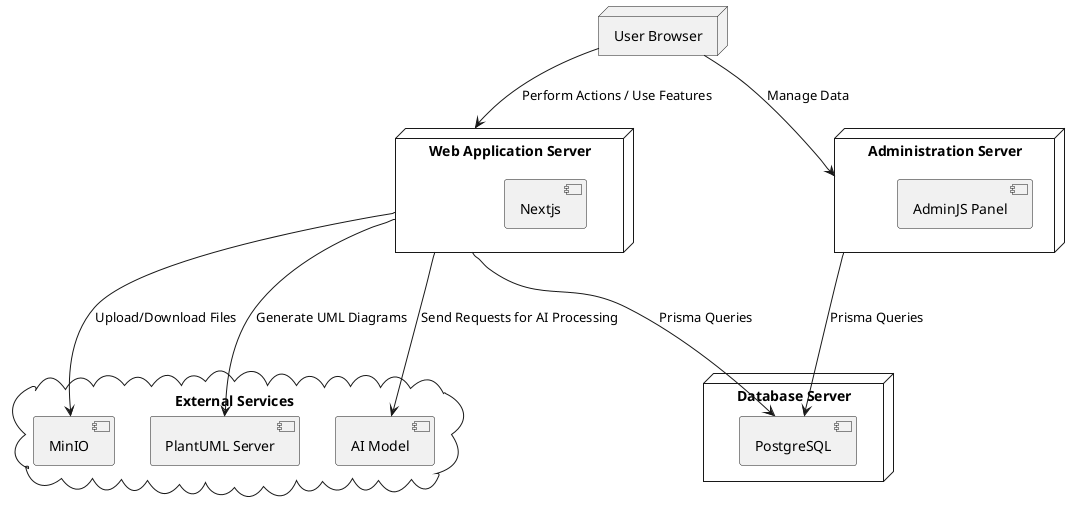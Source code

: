 @startuml
node "User Browser" as UserBrowser

node "Web Application Server" as WebApp {
    [Nextjs]
}

node "Administration Server" as AdminJS {
    [AdminJS Panel]
    
}

cloud "External Services" as ExternalServices {
    [MinIO]
    [PlantUML Server]
    [AI Model]
}

node "Database Server" as Database {
    [PostgreSQL]
}

UserBrowser --> WebApp :  Perform Actions / Use Features
UserBrowser --> AdminJS : Manage Data
WebApp ---> [PostgreSQL] : Prisma Queries
AdminJS ---> [PostgreSQL] : Prisma Queries
WebApp ---> [MinIO] : Upload/Download Files
WebApp ---> [PlantUML Server] : Generate UML Diagrams
WebApp ---> [AI Model] : Send Requests for AI Processing
@enduml
